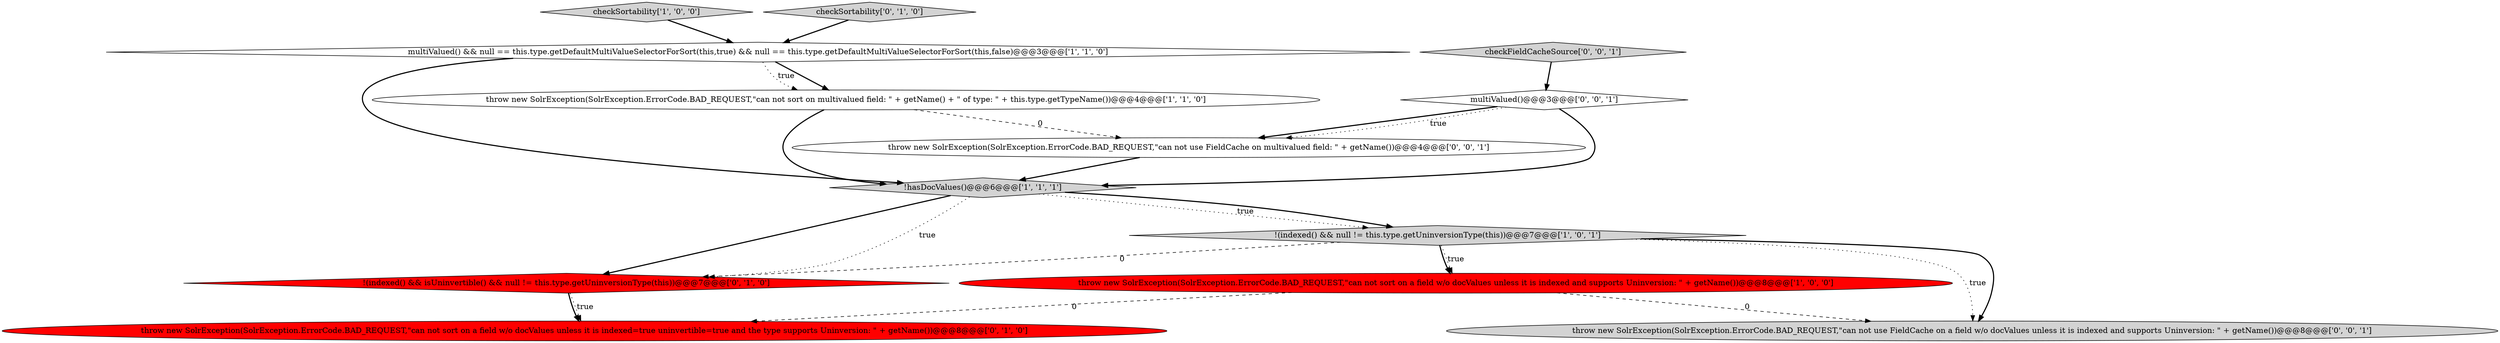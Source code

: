 digraph {
4 [style = filled, label = "checkSortability['1', '0', '0']", fillcolor = lightgray, shape = diamond image = "AAA0AAABBB1BBB"];
6 [style = filled, label = "!(indexed() && isUninvertible() && null != this.type.getUninversionType(this))@@@7@@@['0', '1', '0']", fillcolor = red, shape = diamond image = "AAA1AAABBB2BBB"];
11 [style = filled, label = "throw new SolrException(SolrException.ErrorCode.BAD_REQUEST,\"can not use FieldCache on a field w/o docValues unless it is indexed and supports Uninversion: \" + getName())@@@8@@@['0', '0', '1']", fillcolor = lightgray, shape = ellipse image = "AAA0AAABBB3BBB"];
0 [style = filled, label = "!(indexed() && null != this.type.getUninversionType(this))@@@7@@@['1', '0', '1']", fillcolor = lightgray, shape = diamond image = "AAA0AAABBB1BBB"];
3 [style = filled, label = "throw new SolrException(SolrException.ErrorCode.BAD_REQUEST,\"can not sort on multivalued field: \" + getName() + \" of type: \" + this.type.getTypeName())@@@4@@@['1', '1', '0']", fillcolor = white, shape = ellipse image = "AAA0AAABBB1BBB"];
1 [style = filled, label = "multiValued() && null == this.type.getDefaultMultiValueSelectorForSort(this,true) && null == this.type.getDefaultMultiValueSelectorForSort(this,false)@@@3@@@['1', '1', '0']", fillcolor = white, shape = diamond image = "AAA0AAABBB1BBB"];
5 [style = filled, label = "!hasDocValues()@@@6@@@['1', '1', '1']", fillcolor = lightgray, shape = diamond image = "AAA0AAABBB1BBB"];
10 [style = filled, label = "throw new SolrException(SolrException.ErrorCode.BAD_REQUEST,\"can not use FieldCache on multivalued field: \" + getName())@@@4@@@['0', '0', '1']", fillcolor = white, shape = ellipse image = "AAA0AAABBB3BBB"];
2 [style = filled, label = "throw new SolrException(SolrException.ErrorCode.BAD_REQUEST,\"can not sort on a field w/o docValues unless it is indexed and supports Uninversion: \" + getName())@@@8@@@['1', '0', '0']", fillcolor = red, shape = ellipse image = "AAA1AAABBB1BBB"];
9 [style = filled, label = "multiValued()@@@3@@@['0', '0', '1']", fillcolor = white, shape = diamond image = "AAA0AAABBB3BBB"];
12 [style = filled, label = "checkFieldCacheSource['0', '0', '1']", fillcolor = lightgray, shape = diamond image = "AAA0AAABBB3BBB"];
8 [style = filled, label = "checkSortability['0', '1', '0']", fillcolor = lightgray, shape = diamond image = "AAA0AAABBB2BBB"];
7 [style = filled, label = "throw new SolrException(SolrException.ErrorCode.BAD_REQUEST,\"can not sort on a field w/o docValues unless it is indexed=true uninvertible=true and the type supports Uninversion: \" + getName())@@@8@@@['0', '1', '0']", fillcolor = red, shape = ellipse image = "AAA1AAABBB2BBB"];
1->5 [style = bold, label=""];
0->2 [style = bold, label=""];
0->6 [style = dashed, label="0"];
1->3 [style = bold, label=""];
5->6 [style = dotted, label="true"];
0->11 [style = bold, label=""];
5->0 [style = dotted, label="true"];
9->10 [style = bold, label=""];
2->7 [style = dashed, label="0"];
12->9 [style = bold, label=""];
1->3 [style = dotted, label="true"];
8->1 [style = bold, label=""];
3->5 [style = bold, label=""];
10->5 [style = bold, label=""];
5->6 [style = bold, label=""];
5->0 [style = bold, label=""];
6->7 [style = dotted, label="true"];
9->5 [style = bold, label=""];
2->11 [style = dashed, label="0"];
4->1 [style = bold, label=""];
3->10 [style = dashed, label="0"];
0->2 [style = dotted, label="true"];
6->7 [style = bold, label=""];
9->10 [style = dotted, label="true"];
0->11 [style = dotted, label="true"];
}
